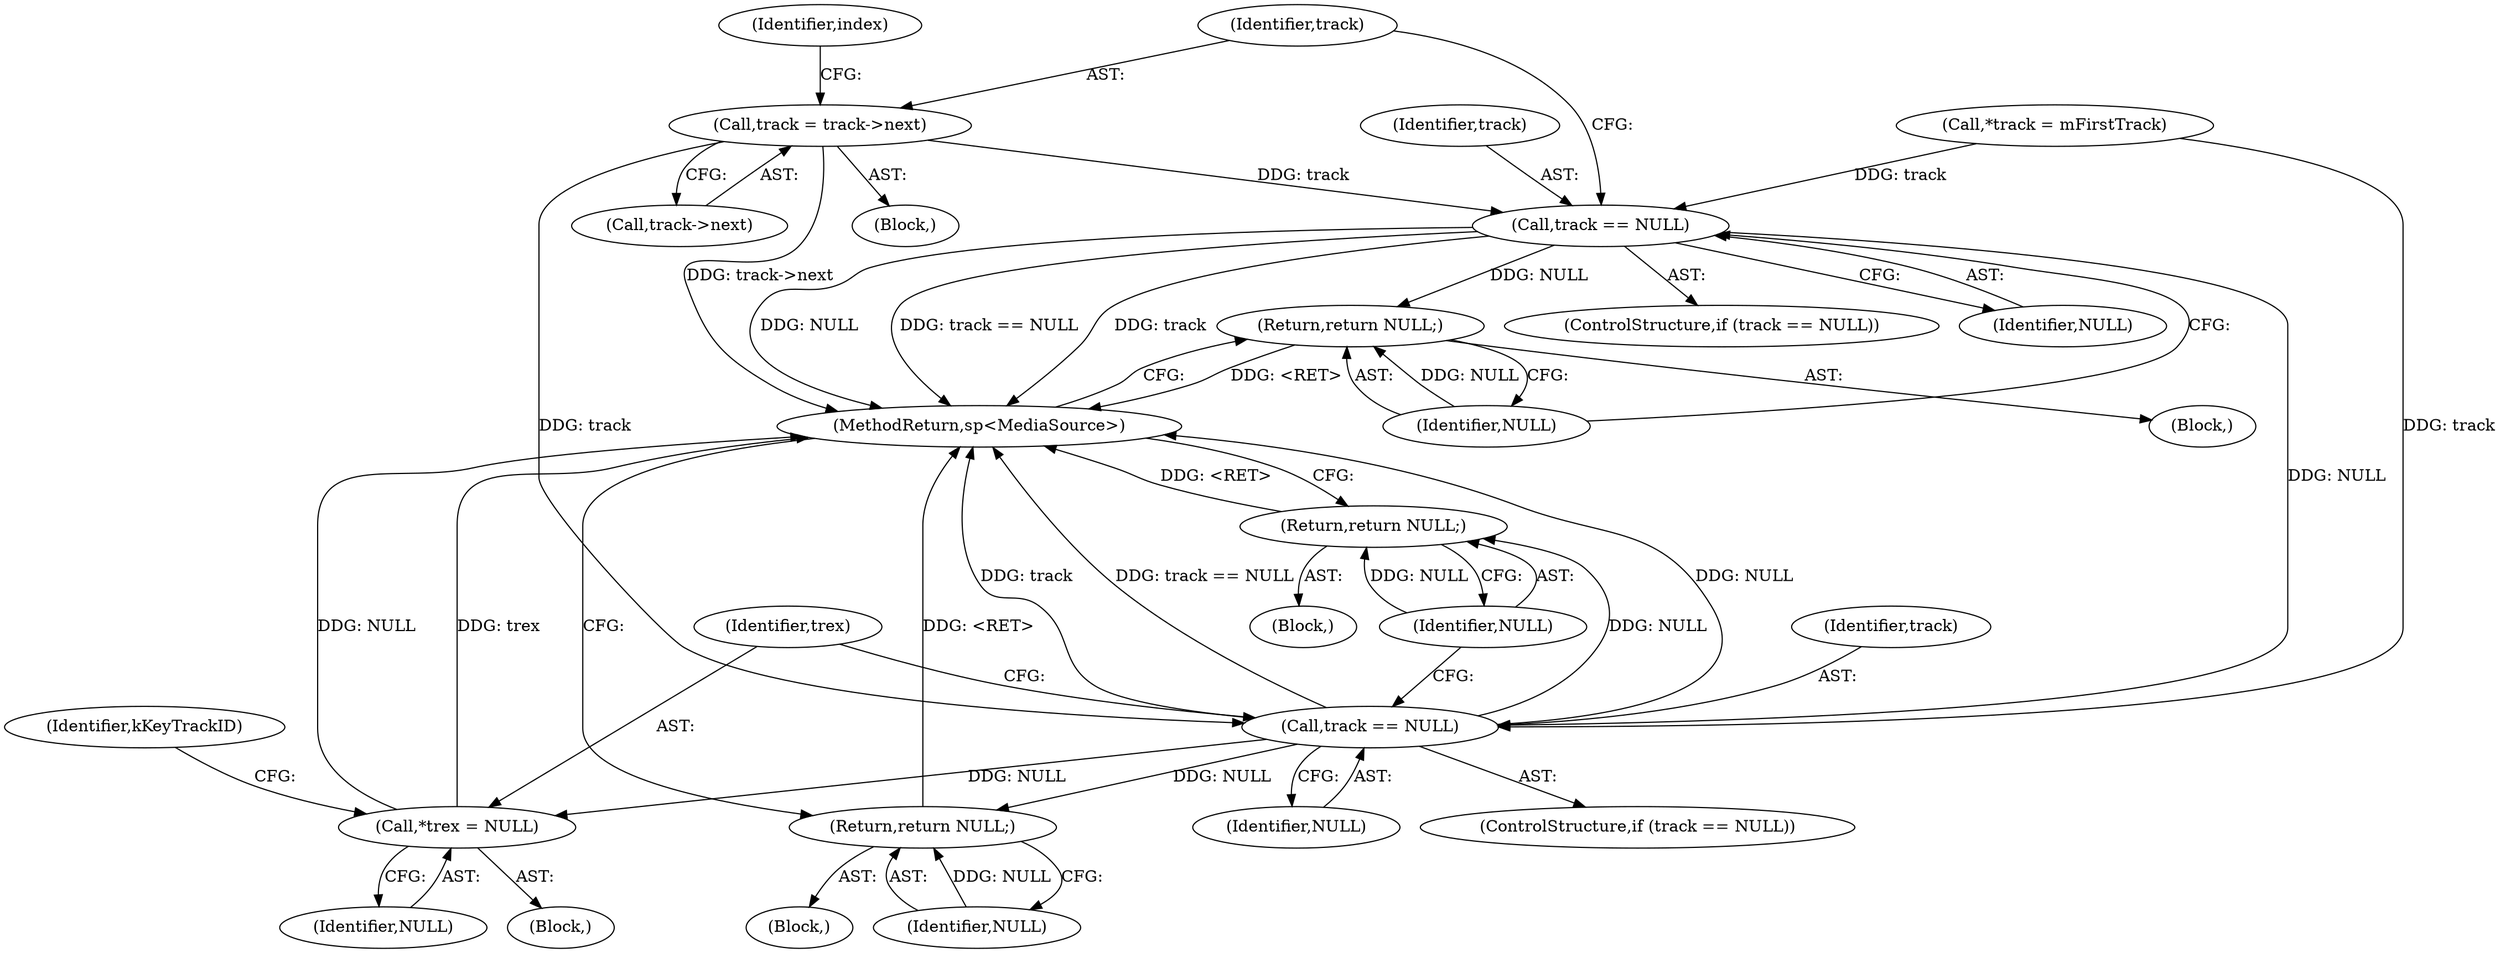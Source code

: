 digraph "0_Android_f81038006b4c59a5a148dcad887371206033c28f_1@pointer" {
"1000129" [label="(Call,track = track->next)"];
"1000123" [label="(Call,track == NULL)"];
"1000127" [label="(Return,return NULL;)"];
"1000137" [label="(Call,track == NULL)"];
"1000141" [label="(Return,return NULL;)"];
"1000144" [label="(Call,*trex = NULL)"];
"1000188" [label="(Return,return NULL;)"];
"1000124" [label="(Identifier,track)"];
"1000114" [label="(Call,*track = mFirstTrack)"];
"1000137" [label="(Call,track == NULL)"];
"1000128" [label="(Identifier,NULL)"];
"1000150" [label="(Identifier,kKeyTrackID)"];
"1000141" [label="(Return,return NULL;)"];
"1000123" [label="(Call,track == NULL)"];
"1000125" [label="(Identifier,NULL)"];
"1000142" [label="(Identifier,NULL)"];
"1000140" [label="(Block,)"];
"1000145" [label="(Identifier,trex)"];
"1000129" [label="(Call,track = track->next)"];
"1000138" [label="(Identifier,track)"];
"1000127" [label="(Return,return NULL;)"];
"1000126" [label="(Block,)"];
"1000130" [label="(Identifier,track)"];
"1000144" [label="(Call,*trex = NULL)"];
"1000189" [label="(Identifier,NULL)"];
"1000135" [label="(Identifier,index)"];
"1000146" [label="(Identifier,NULL)"];
"1000121" [label="(Block,)"];
"1000139" [label="(Identifier,NULL)"];
"1000196" [label="(MethodReturn,sp<MediaSource>)"];
"1000102" [label="(Block,)"];
"1000122" [label="(ControlStructure,if (track == NULL))"];
"1000188" [label="(Return,return NULL;)"];
"1000131" [label="(Call,track->next)"];
"1000185" [label="(Block,)"];
"1000136" [label="(ControlStructure,if (track == NULL))"];
"1000129" -> "1000121"  [label="AST: "];
"1000129" -> "1000131"  [label="CFG: "];
"1000130" -> "1000129"  [label="AST: "];
"1000131" -> "1000129"  [label="AST: "];
"1000135" -> "1000129"  [label="CFG: "];
"1000129" -> "1000196"  [label="DDG: track->next"];
"1000129" -> "1000123"  [label="DDG: track"];
"1000129" -> "1000137"  [label="DDG: track"];
"1000123" -> "1000122"  [label="AST: "];
"1000123" -> "1000125"  [label="CFG: "];
"1000124" -> "1000123"  [label="AST: "];
"1000125" -> "1000123"  [label="AST: "];
"1000128" -> "1000123"  [label="CFG: "];
"1000130" -> "1000123"  [label="CFG: "];
"1000123" -> "1000196"  [label="DDG: NULL"];
"1000123" -> "1000196"  [label="DDG: track == NULL"];
"1000123" -> "1000196"  [label="DDG: track"];
"1000114" -> "1000123"  [label="DDG: track"];
"1000123" -> "1000127"  [label="DDG: NULL"];
"1000123" -> "1000137"  [label="DDG: NULL"];
"1000127" -> "1000126"  [label="AST: "];
"1000127" -> "1000128"  [label="CFG: "];
"1000128" -> "1000127"  [label="AST: "];
"1000196" -> "1000127"  [label="CFG: "];
"1000127" -> "1000196"  [label="DDG: <RET>"];
"1000128" -> "1000127"  [label="DDG: NULL"];
"1000137" -> "1000136"  [label="AST: "];
"1000137" -> "1000139"  [label="CFG: "];
"1000138" -> "1000137"  [label="AST: "];
"1000139" -> "1000137"  [label="AST: "];
"1000142" -> "1000137"  [label="CFG: "];
"1000145" -> "1000137"  [label="CFG: "];
"1000137" -> "1000196"  [label="DDG: NULL"];
"1000137" -> "1000196"  [label="DDG: track"];
"1000137" -> "1000196"  [label="DDG: track == NULL"];
"1000114" -> "1000137"  [label="DDG: track"];
"1000137" -> "1000141"  [label="DDG: NULL"];
"1000137" -> "1000144"  [label="DDG: NULL"];
"1000137" -> "1000188"  [label="DDG: NULL"];
"1000141" -> "1000140"  [label="AST: "];
"1000141" -> "1000142"  [label="CFG: "];
"1000142" -> "1000141"  [label="AST: "];
"1000196" -> "1000141"  [label="CFG: "];
"1000141" -> "1000196"  [label="DDG: <RET>"];
"1000142" -> "1000141"  [label="DDG: NULL"];
"1000144" -> "1000102"  [label="AST: "];
"1000144" -> "1000146"  [label="CFG: "];
"1000145" -> "1000144"  [label="AST: "];
"1000146" -> "1000144"  [label="AST: "];
"1000150" -> "1000144"  [label="CFG: "];
"1000144" -> "1000196"  [label="DDG: trex"];
"1000144" -> "1000196"  [label="DDG: NULL"];
"1000188" -> "1000185"  [label="AST: "];
"1000188" -> "1000189"  [label="CFG: "];
"1000189" -> "1000188"  [label="AST: "];
"1000196" -> "1000188"  [label="CFG: "];
"1000188" -> "1000196"  [label="DDG: <RET>"];
"1000189" -> "1000188"  [label="DDG: NULL"];
}
